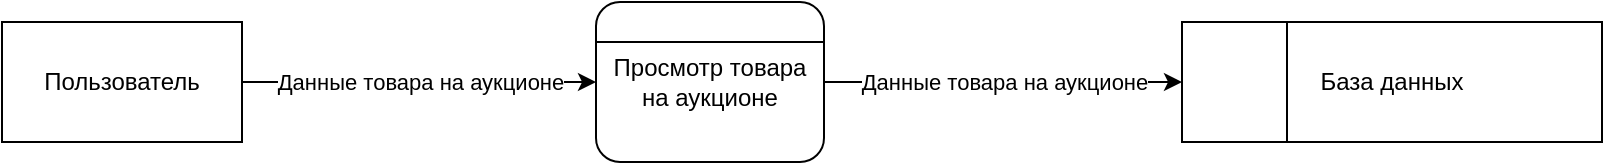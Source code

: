 <mxfile version="23.1.5" type="device">
  <diagram name="Страница — 1" id="PSKVE0iFtalKhjqmbyXG">
    <mxGraphModel dx="894" dy="894" grid="1" gridSize="10" guides="1" tooltips="1" connect="1" arrows="1" fold="1" page="1" pageScale="1" pageWidth="827" pageHeight="1169" math="0" shadow="0">
      <root>
        <mxCell id="0" />
        <mxCell id="1" parent="0" />
        <mxCell id="EpG3TmoS_bZudDcCTMOo-6" value="Данные товара на аукционе" style="edgeStyle=orthogonalEdgeStyle;rounded=0;orthogonalLoop=1;jettySize=auto;html=1;exitX=1;exitY=0.5;exitDx=0;exitDy=0;entryX=0;entryY=0.5;entryDx=0;entryDy=0;" edge="1" parent="1" source="EpG3TmoS_bZudDcCTMOo-1" target="EpG3TmoS_bZudDcCTMOo-2">
          <mxGeometry relative="1" as="geometry" />
        </mxCell>
        <mxCell id="EpG3TmoS_bZudDcCTMOo-1" value="Пользователь" style="rounded=0;whiteSpace=wrap;html=1;" vertex="1" parent="1">
          <mxGeometry x="30" y="420" width="120" height="60" as="geometry" />
        </mxCell>
        <mxCell id="EpG3TmoS_bZudDcCTMOo-8" value="Данные товара на аукционе" style="edgeStyle=orthogonalEdgeStyle;rounded=0;orthogonalLoop=1;jettySize=auto;html=1;exitX=1;exitY=0.5;exitDx=0;exitDy=0;entryX=0;entryY=0.5;entryDx=0;entryDy=0;" edge="1" parent="1" source="EpG3TmoS_bZudDcCTMOo-2" target="EpG3TmoS_bZudDcCTMOo-7">
          <mxGeometry relative="1" as="geometry" />
        </mxCell>
        <mxCell id="EpG3TmoS_bZudDcCTMOo-2" value="Просмотр товара на аукционе" style="rounded=1;whiteSpace=wrap;html=1;" vertex="1" parent="1">
          <mxGeometry x="327" y="410" width="114" height="80" as="geometry" />
        </mxCell>
        <mxCell id="EpG3TmoS_bZudDcCTMOo-4" value="" style="endArrow=none;html=1;rounded=0;entryX=1;entryY=0.25;entryDx=0;entryDy=0;exitX=0;exitY=0.25;exitDx=0;exitDy=0;" edge="1" parent="1" source="EpG3TmoS_bZudDcCTMOo-2" target="EpG3TmoS_bZudDcCTMOo-2">
          <mxGeometry width="50" height="50" relative="1" as="geometry">
            <mxPoint x="260" y="460" as="sourcePoint" />
            <mxPoint x="310" y="410" as="targetPoint" />
          </mxGeometry>
        </mxCell>
        <mxCell id="EpG3TmoS_bZudDcCTMOo-7" value="База данных" style="rounded=0;whiteSpace=wrap;html=1;" vertex="1" parent="1">
          <mxGeometry x="620" y="420" width="210" height="60" as="geometry" />
        </mxCell>
        <mxCell id="EpG3TmoS_bZudDcCTMOo-9" value="" style="endArrow=none;html=1;rounded=0;entryX=0.25;entryY=0;entryDx=0;entryDy=0;exitX=0.25;exitY=1;exitDx=0;exitDy=0;" edge="1" parent="1" source="EpG3TmoS_bZudDcCTMOo-7" target="EpG3TmoS_bZudDcCTMOo-7">
          <mxGeometry width="50" height="50" relative="1" as="geometry">
            <mxPoint x="650" y="550" as="sourcePoint" />
            <mxPoint x="700" y="500" as="targetPoint" />
          </mxGeometry>
        </mxCell>
      </root>
    </mxGraphModel>
  </diagram>
</mxfile>
